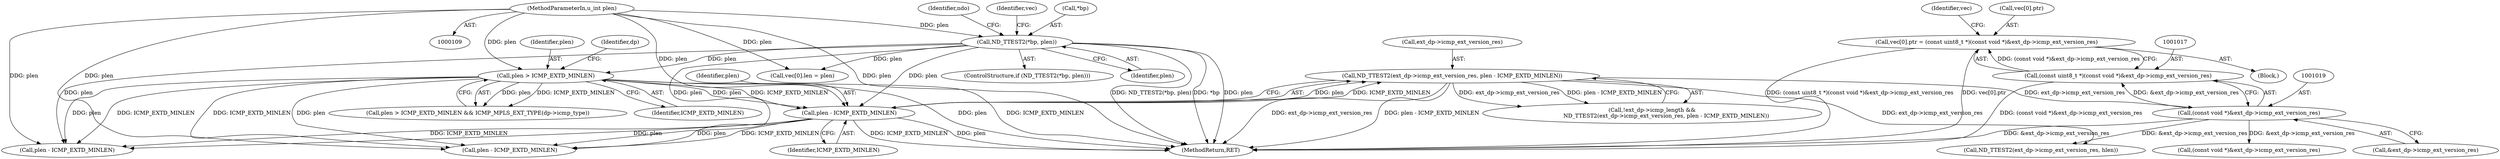 digraph "0_tcpdump_8509ef02eceb2bbb479cea10fe4a7ec6395f1a8b@array" {
"1001010" [label="(Call,vec[0].ptr = (const uint8_t *)(const void *)&ext_dp->icmp_ext_version_res)"];
"1001016" [label="(Call,(const uint8_t *)(const void *)&ext_dp->icmp_ext_version_res)"];
"1001018" [label="(Call,(const void *)&ext_dp->icmp_ext_version_res)"];
"1001002" [label="(Call,ND_TTEST2(ext_dp->icmp_ext_version_res, plen - ICMP_EXTD_MINLEN))"];
"1001006" [label="(Call,plen - ICMP_EXTD_MINLEN)"];
"1000880" [label="(Call,ND_TTEST2(*bp, plen))"];
"1000112" [label="(MethodParameterIn,u_int plen)"];
"1000985" [label="(Call,plen > ICMP_EXTD_MINLEN)"];
"1001002" [label="(Call,ND_TTEST2(ext_dp->icmp_ext_version_res, plen - ICMP_EXTD_MINLEN))"];
"1000888" [label="(Identifier,vec)"];
"1000880" [label="(Call,ND_TTEST2(*bp, plen))"];
"1000896" [label="(Call,vec[0].len = plen)"];
"1001265" [label="(MethodReturn,RET)"];
"1000984" [label="(Call,plen > ICMP_EXTD_MINLEN && ICMP_MPLS_EXT_TYPE(dp->icmp_type))"];
"1001030" [label="(Call,plen - ICMP_EXTD_MINLEN)"];
"1000997" [label="(Call,!ext_dp->icmp_length &&\n                ND_TTEST2(ext_dp->icmp_ext_version_res, plen - ICMP_EXTD_MINLEN))"];
"1001020" [label="(Call,&ext_dp->icmp_ext_version_res)"];
"1001011" [label="(Call,vec[0].ptr)"];
"1001003" [label="(Call,ext_dp->icmp_ext_version_res)"];
"1001065" [label="(Call,plen - ICMP_EXTD_MINLEN)"];
"1001009" [label="(Block,)"];
"1001027" [label="(Identifier,vec)"];
"1000881" [label="(Call,*bp)"];
"1000985" [label="(Call,plen > ICMP_EXTD_MINLEN)"];
"1000879" [label="(ControlStructure,if (ND_TTEST2(*bp, plen)))"];
"1001069" [label="(Call,ND_TTEST2(ext_dp->icmp_ext_version_res, hlen))"];
"1001018" [label="(Call,(const void *)&ext_dp->icmp_ext_version_res)"];
"1001010" [label="(Call,vec[0].ptr = (const uint8_t *)(const void *)&ext_dp->icmp_ext_version_res)"];
"1001008" [label="(Identifier,ICMP_EXTD_MINLEN)"];
"1000883" [label="(Identifier,plen)"];
"1001083" [label="(Call,(const void *)&ext_dp->icmp_ext_version_res)"];
"1000990" [label="(Identifier,dp)"];
"1000934" [label="(Identifier,ndo)"];
"1001007" [label="(Identifier,plen)"];
"1001016" [label="(Call,(const uint8_t *)(const void *)&ext_dp->icmp_ext_version_res)"];
"1000987" [label="(Identifier,ICMP_EXTD_MINLEN)"];
"1000112" [label="(MethodParameterIn,u_int plen)"];
"1001006" [label="(Call,plen - ICMP_EXTD_MINLEN)"];
"1000986" [label="(Identifier,plen)"];
"1001010" -> "1001009"  [label="AST: "];
"1001010" -> "1001016"  [label="CFG: "];
"1001011" -> "1001010"  [label="AST: "];
"1001016" -> "1001010"  [label="AST: "];
"1001027" -> "1001010"  [label="CFG: "];
"1001010" -> "1001265"  [label="DDG: (const uint8_t *)(const void *)&ext_dp->icmp_ext_version_res"];
"1001010" -> "1001265"  [label="DDG: vec[0].ptr"];
"1001016" -> "1001010"  [label="DDG: (const void *)&ext_dp->icmp_ext_version_res"];
"1001016" -> "1001018"  [label="CFG: "];
"1001017" -> "1001016"  [label="AST: "];
"1001018" -> "1001016"  [label="AST: "];
"1001016" -> "1001265"  [label="DDG: (const void *)&ext_dp->icmp_ext_version_res"];
"1001018" -> "1001016"  [label="DDG: &ext_dp->icmp_ext_version_res"];
"1001018" -> "1001020"  [label="CFG: "];
"1001019" -> "1001018"  [label="AST: "];
"1001020" -> "1001018"  [label="AST: "];
"1001018" -> "1001265"  [label="DDG: &ext_dp->icmp_ext_version_res"];
"1001002" -> "1001018"  [label="DDG: ext_dp->icmp_ext_version_res"];
"1001018" -> "1001069"  [label="DDG: &ext_dp->icmp_ext_version_res"];
"1001018" -> "1001083"  [label="DDG: &ext_dp->icmp_ext_version_res"];
"1001002" -> "1000997"  [label="AST: "];
"1001002" -> "1001006"  [label="CFG: "];
"1001003" -> "1001002"  [label="AST: "];
"1001006" -> "1001002"  [label="AST: "];
"1000997" -> "1001002"  [label="CFG: "];
"1001002" -> "1001265"  [label="DDG: ext_dp->icmp_ext_version_res"];
"1001002" -> "1001265"  [label="DDG: plen - ICMP_EXTD_MINLEN"];
"1001002" -> "1000997"  [label="DDG: ext_dp->icmp_ext_version_res"];
"1001002" -> "1000997"  [label="DDG: plen - ICMP_EXTD_MINLEN"];
"1001006" -> "1001002"  [label="DDG: plen"];
"1001006" -> "1001002"  [label="DDG: ICMP_EXTD_MINLEN"];
"1001002" -> "1001069"  [label="DDG: ext_dp->icmp_ext_version_res"];
"1001006" -> "1001008"  [label="CFG: "];
"1001007" -> "1001006"  [label="AST: "];
"1001008" -> "1001006"  [label="AST: "];
"1001006" -> "1001265"  [label="DDG: ICMP_EXTD_MINLEN"];
"1001006" -> "1001265"  [label="DDG: plen"];
"1000880" -> "1001006"  [label="DDG: plen"];
"1000985" -> "1001006"  [label="DDG: plen"];
"1000985" -> "1001006"  [label="DDG: ICMP_EXTD_MINLEN"];
"1000112" -> "1001006"  [label="DDG: plen"];
"1001006" -> "1001030"  [label="DDG: plen"];
"1001006" -> "1001030"  [label="DDG: ICMP_EXTD_MINLEN"];
"1001006" -> "1001065"  [label="DDG: plen"];
"1001006" -> "1001065"  [label="DDG: ICMP_EXTD_MINLEN"];
"1000880" -> "1000879"  [label="AST: "];
"1000880" -> "1000883"  [label="CFG: "];
"1000881" -> "1000880"  [label="AST: "];
"1000883" -> "1000880"  [label="AST: "];
"1000888" -> "1000880"  [label="CFG: "];
"1000934" -> "1000880"  [label="CFG: "];
"1000880" -> "1001265"  [label="DDG: *bp"];
"1000880" -> "1001265"  [label="DDG: plen"];
"1000880" -> "1001265"  [label="DDG: ND_TTEST2(*bp, plen)"];
"1000112" -> "1000880"  [label="DDG: plen"];
"1000880" -> "1000896"  [label="DDG: plen"];
"1000880" -> "1000985"  [label="DDG: plen"];
"1000880" -> "1001030"  [label="DDG: plen"];
"1000880" -> "1001065"  [label="DDG: plen"];
"1000112" -> "1000109"  [label="AST: "];
"1000112" -> "1001265"  [label="DDG: plen"];
"1000112" -> "1000896"  [label="DDG: plen"];
"1000112" -> "1000985"  [label="DDG: plen"];
"1000112" -> "1001030"  [label="DDG: plen"];
"1000112" -> "1001065"  [label="DDG: plen"];
"1000985" -> "1000984"  [label="AST: "];
"1000985" -> "1000987"  [label="CFG: "];
"1000986" -> "1000985"  [label="AST: "];
"1000987" -> "1000985"  [label="AST: "];
"1000990" -> "1000985"  [label="CFG: "];
"1000984" -> "1000985"  [label="CFG: "];
"1000985" -> "1001265"  [label="DDG: ICMP_EXTD_MINLEN"];
"1000985" -> "1001265"  [label="DDG: plen"];
"1000985" -> "1000984"  [label="DDG: plen"];
"1000985" -> "1000984"  [label="DDG: ICMP_EXTD_MINLEN"];
"1000985" -> "1001030"  [label="DDG: plen"];
"1000985" -> "1001030"  [label="DDG: ICMP_EXTD_MINLEN"];
"1000985" -> "1001065"  [label="DDG: plen"];
"1000985" -> "1001065"  [label="DDG: ICMP_EXTD_MINLEN"];
}
